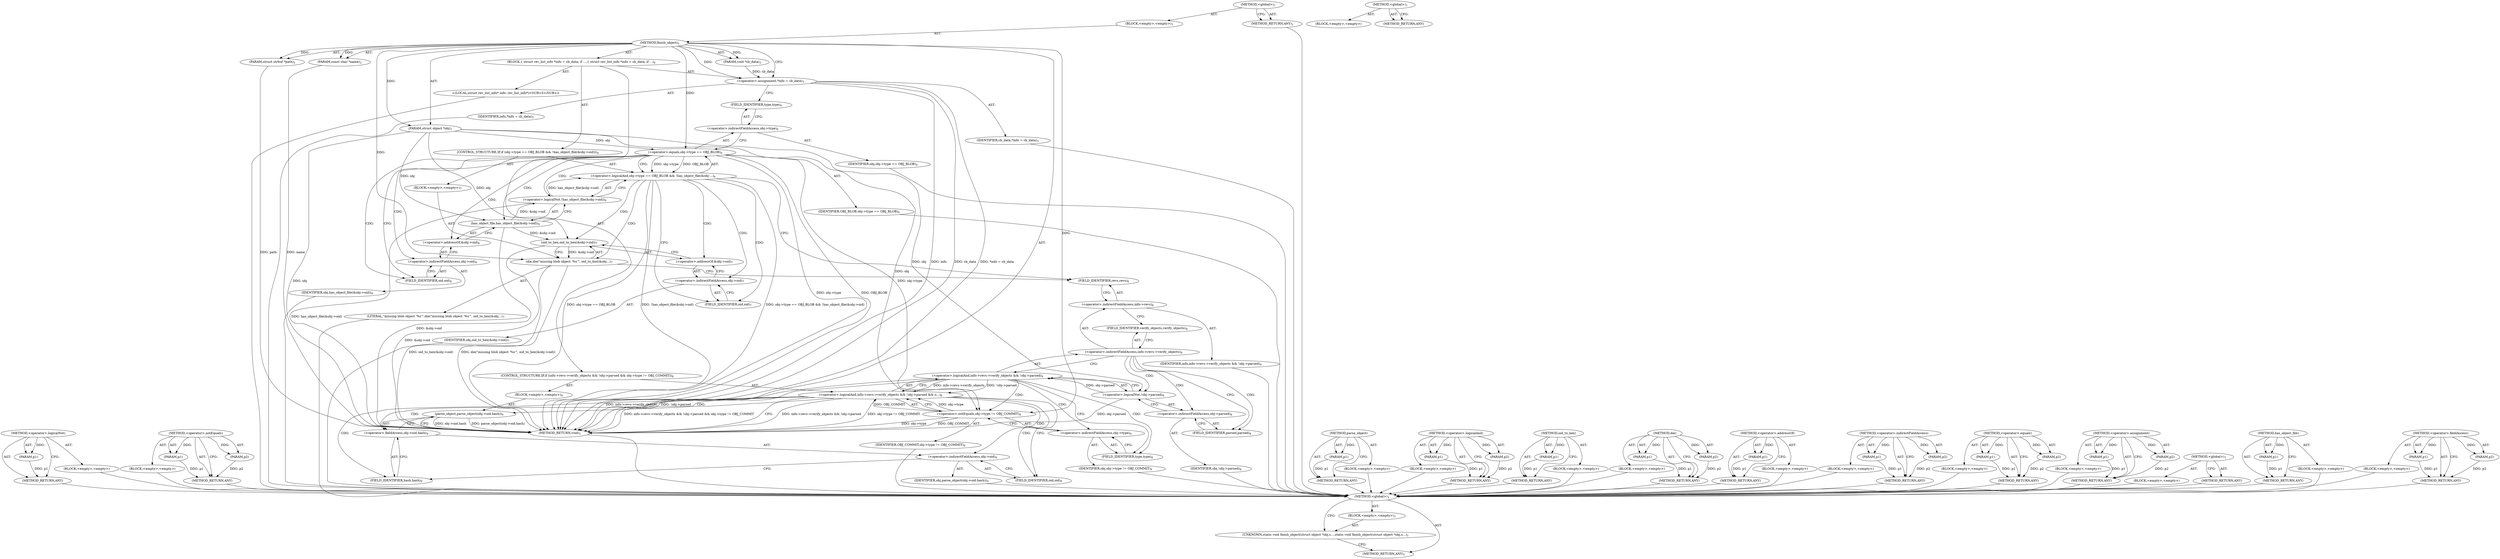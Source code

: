 digraph "&lt;global&gt;" {
vulnerable_110 [label=<(METHOD,&lt;operator&gt;.logicalNot)>];
vulnerable_111 [label=<(PARAM,p1)>];
vulnerable_112 [label=<(BLOCK,&lt;empty&gt;,&lt;empty&gt;)>];
vulnerable_113 [label=<(METHOD_RETURN,ANY)>];
vulnerable_131 [label=<(METHOD,&lt;operator&gt;.notEquals)>];
vulnerable_132 [label=<(PARAM,p1)>];
vulnerable_133 [label=<(PARAM,p2)>];
vulnerable_134 [label=<(BLOCK,&lt;empty&gt;,&lt;empty&gt;)>];
vulnerable_135 [label=<(METHOD_RETURN,ANY)>];
vulnerable_6 [label=<(METHOD,&lt;global&gt;)<SUB>1</SUB>>];
vulnerable_7 [label=<(BLOCK,&lt;empty&gt;,&lt;empty&gt;)<SUB>1</SUB>>];
vulnerable_8 [label=<(METHOD,finish_object)<SUB>1</SUB>>];
vulnerable_9 [label=<(PARAM,struct object *obj)<SUB>1</SUB>>];
vulnerable_10 [label=<(PARAM,struct strbuf *path)<SUB>2</SUB>>];
vulnerable_11 [label=<(PARAM,const char *name)<SUB>2</SUB>>];
vulnerable_12 [label=<(PARAM,void *cb_data)<SUB>3</SUB>>];
vulnerable_13 [label=<(BLOCK,{
 	struct rev_list_info *info = cb_data;
 	if ...,{
 	struct rev_list_info *info = cb_data;
 	if ...)<SUB>4</SUB>>];
vulnerable_14 [label="<(LOCAL,struct rev_list_info* info: rev_list_info*)<SUB>5</SUB>>"];
vulnerable_15 [label=<(&lt;operator&gt;.assignment,*info = cb_data)<SUB>5</SUB>>];
vulnerable_16 [label=<(IDENTIFIER,info,*info = cb_data)<SUB>5</SUB>>];
vulnerable_17 [label=<(IDENTIFIER,cb_data,*info = cb_data)<SUB>5</SUB>>];
vulnerable_18 [label=<(CONTROL_STRUCTURE,IF,if (obj-&gt;type == OBJ_BLOB &amp;&amp; !has_object_file(&amp;obj-&gt;oid)))<SUB>6</SUB>>];
vulnerable_19 [label=<(&lt;operator&gt;.logicalAnd,obj-&gt;type == OBJ_BLOB &amp;&amp; !has_object_file(&amp;obj-...)<SUB>6</SUB>>];
vulnerable_20 [label=<(&lt;operator&gt;.equals,obj-&gt;type == OBJ_BLOB)<SUB>6</SUB>>];
vulnerable_21 [label=<(&lt;operator&gt;.indirectFieldAccess,obj-&gt;type)<SUB>6</SUB>>];
vulnerable_22 [label=<(IDENTIFIER,obj,obj-&gt;type == OBJ_BLOB)<SUB>6</SUB>>];
vulnerable_23 [label=<(FIELD_IDENTIFIER,type,type)<SUB>6</SUB>>];
vulnerable_24 [label=<(IDENTIFIER,OBJ_BLOB,obj-&gt;type == OBJ_BLOB)<SUB>6</SUB>>];
vulnerable_25 [label=<(&lt;operator&gt;.logicalNot,!has_object_file(&amp;obj-&gt;oid))<SUB>6</SUB>>];
vulnerable_26 [label=<(has_object_file,has_object_file(&amp;obj-&gt;oid))<SUB>6</SUB>>];
vulnerable_27 [label=<(&lt;operator&gt;.addressOf,&amp;obj-&gt;oid)<SUB>6</SUB>>];
vulnerable_28 [label=<(&lt;operator&gt;.indirectFieldAccess,obj-&gt;oid)<SUB>6</SUB>>];
vulnerable_29 [label=<(IDENTIFIER,obj,has_object_file(&amp;obj-&gt;oid))<SUB>6</SUB>>];
vulnerable_30 [label=<(FIELD_IDENTIFIER,oid,oid)<SUB>6</SUB>>];
vulnerable_31 [label=<(BLOCK,&lt;empty&gt;,&lt;empty&gt;)<SUB>7</SUB>>];
vulnerable_32 [label=<(die,die(&quot;missing blob object '%s'&quot;, oid_to_hex(&amp;obj...)<SUB>7</SUB>>];
vulnerable_33 [label=<(LITERAL,&quot;missing blob object '%s'&quot;,die(&quot;missing blob object '%s'&quot;, oid_to_hex(&amp;obj...)<SUB>7</SUB>>];
vulnerable_34 [label=<(oid_to_hex,oid_to_hex(&amp;obj-&gt;oid))<SUB>7</SUB>>];
vulnerable_35 [label=<(&lt;operator&gt;.addressOf,&amp;obj-&gt;oid)<SUB>7</SUB>>];
vulnerable_36 [label=<(&lt;operator&gt;.indirectFieldAccess,obj-&gt;oid)<SUB>7</SUB>>];
vulnerable_37 [label=<(IDENTIFIER,obj,oid_to_hex(&amp;obj-&gt;oid))<SUB>7</SUB>>];
vulnerable_38 [label=<(FIELD_IDENTIFIER,oid,oid)<SUB>7</SUB>>];
vulnerable_39 [label=<(CONTROL_STRUCTURE,IF,if (info-&gt;revs-&gt;verify_objects &amp;&amp; !obj-&gt;parsed &amp;&amp; obj-&gt;type != OBJ_COMMIT))<SUB>8</SUB>>];
vulnerable_40 [label=<(&lt;operator&gt;.logicalAnd,info-&gt;revs-&gt;verify_objects &amp;&amp; !obj-&gt;parsed &amp;&amp; o...)<SUB>8</SUB>>];
vulnerable_41 [label=<(&lt;operator&gt;.logicalAnd,info-&gt;revs-&gt;verify_objects &amp;&amp; !obj-&gt;parsed)<SUB>8</SUB>>];
vulnerable_42 [label=<(&lt;operator&gt;.indirectFieldAccess,info-&gt;revs-&gt;verify_objects)<SUB>8</SUB>>];
vulnerable_43 [label=<(&lt;operator&gt;.indirectFieldAccess,info-&gt;revs)<SUB>8</SUB>>];
vulnerable_44 [label=<(IDENTIFIER,info,info-&gt;revs-&gt;verify_objects &amp;&amp; !obj-&gt;parsed)<SUB>8</SUB>>];
vulnerable_45 [label=<(FIELD_IDENTIFIER,revs,revs)<SUB>8</SUB>>];
vulnerable_46 [label=<(FIELD_IDENTIFIER,verify_objects,verify_objects)<SUB>8</SUB>>];
vulnerable_47 [label=<(&lt;operator&gt;.logicalNot,!obj-&gt;parsed)<SUB>8</SUB>>];
vulnerable_48 [label=<(&lt;operator&gt;.indirectFieldAccess,obj-&gt;parsed)<SUB>8</SUB>>];
vulnerable_49 [label=<(IDENTIFIER,obj,!obj-&gt;parsed)<SUB>8</SUB>>];
vulnerable_50 [label=<(FIELD_IDENTIFIER,parsed,parsed)<SUB>8</SUB>>];
vulnerable_51 [label=<(&lt;operator&gt;.notEquals,obj-&gt;type != OBJ_COMMIT)<SUB>8</SUB>>];
vulnerable_52 [label=<(&lt;operator&gt;.indirectFieldAccess,obj-&gt;type)<SUB>8</SUB>>];
vulnerable_53 [label=<(IDENTIFIER,obj,obj-&gt;type != OBJ_COMMIT)<SUB>8</SUB>>];
vulnerable_54 [label=<(FIELD_IDENTIFIER,type,type)<SUB>8</SUB>>];
vulnerable_55 [label=<(IDENTIFIER,OBJ_COMMIT,obj-&gt;type != OBJ_COMMIT)<SUB>8</SUB>>];
vulnerable_56 [label=<(BLOCK,&lt;empty&gt;,&lt;empty&gt;)<SUB>9</SUB>>];
vulnerable_57 [label=<(parse_object,parse_object(obj-&gt;oid.hash))<SUB>9</SUB>>];
vulnerable_58 [label=<(&lt;operator&gt;.fieldAccess,obj-&gt;oid.hash)<SUB>9</SUB>>];
vulnerable_59 [label=<(&lt;operator&gt;.indirectFieldAccess,obj-&gt;oid)<SUB>9</SUB>>];
vulnerable_60 [label=<(IDENTIFIER,obj,parse_object(obj-&gt;oid.hash))<SUB>9</SUB>>];
vulnerable_61 [label=<(FIELD_IDENTIFIER,oid,oid)<SUB>9</SUB>>];
vulnerable_62 [label=<(FIELD_IDENTIFIER,hash,hash)<SUB>9</SUB>>];
vulnerable_63 [label=<(METHOD_RETURN,void)<SUB>1</SUB>>];
vulnerable_65 [label=<(METHOD_RETURN,ANY)<SUB>1</SUB>>];
vulnerable_136 [label=<(METHOD,parse_object)>];
vulnerable_137 [label=<(PARAM,p1)>];
vulnerable_138 [label=<(BLOCK,&lt;empty&gt;,&lt;empty&gt;)>];
vulnerable_139 [label=<(METHOD_RETURN,ANY)>];
vulnerable_95 [label=<(METHOD,&lt;operator&gt;.logicalAnd)>];
vulnerable_96 [label=<(PARAM,p1)>];
vulnerable_97 [label=<(PARAM,p2)>];
vulnerable_98 [label=<(BLOCK,&lt;empty&gt;,&lt;empty&gt;)>];
vulnerable_99 [label=<(METHOD_RETURN,ANY)>];
vulnerable_127 [label=<(METHOD,oid_to_hex)>];
vulnerable_128 [label=<(PARAM,p1)>];
vulnerable_129 [label=<(BLOCK,&lt;empty&gt;,&lt;empty&gt;)>];
vulnerable_130 [label=<(METHOD_RETURN,ANY)>];
vulnerable_122 [label=<(METHOD,die)>];
vulnerable_123 [label=<(PARAM,p1)>];
vulnerable_124 [label=<(PARAM,p2)>];
vulnerable_125 [label=<(BLOCK,&lt;empty&gt;,&lt;empty&gt;)>];
vulnerable_126 [label=<(METHOD_RETURN,ANY)>];
vulnerable_118 [label=<(METHOD,&lt;operator&gt;.addressOf)>];
vulnerable_119 [label=<(PARAM,p1)>];
vulnerable_120 [label=<(BLOCK,&lt;empty&gt;,&lt;empty&gt;)>];
vulnerable_121 [label=<(METHOD_RETURN,ANY)>];
vulnerable_105 [label=<(METHOD,&lt;operator&gt;.indirectFieldAccess)>];
vulnerable_106 [label=<(PARAM,p1)>];
vulnerable_107 [label=<(PARAM,p2)>];
vulnerable_108 [label=<(BLOCK,&lt;empty&gt;,&lt;empty&gt;)>];
vulnerable_109 [label=<(METHOD_RETURN,ANY)>];
vulnerable_100 [label=<(METHOD,&lt;operator&gt;.equals)>];
vulnerable_101 [label=<(PARAM,p1)>];
vulnerable_102 [label=<(PARAM,p2)>];
vulnerable_103 [label=<(BLOCK,&lt;empty&gt;,&lt;empty&gt;)>];
vulnerable_104 [label=<(METHOD_RETURN,ANY)>];
vulnerable_90 [label=<(METHOD,&lt;operator&gt;.assignment)>];
vulnerable_91 [label=<(PARAM,p1)>];
vulnerable_92 [label=<(PARAM,p2)>];
vulnerable_93 [label=<(BLOCK,&lt;empty&gt;,&lt;empty&gt;)>];
vulnerable_94 [label=<(METHOD_RETURN,ANY)>];
vulnerable_84 [label=<(METHOD,&lt;global&gt;)<SUB>1</SUB>>];
vulnerable_85 [label=<(BLOCK,&lt;empty&gt;,&lt;empty&gt;)>];
vulnerable_86 [label=<(METHOD_RETURN,ANY)>];
vulnerable_114 [label=<(METHOD,has_object_file)>];
vulnerable_115 [label=<(PARAM,p1)>];
vulnerable_116 [label=<(BLOCK,&lt;empty&gt;,&lt;empty&gt;)>];
vulnerable_117 [label=<(METHOD_RETURN,ANY)>];
vulnerable_140 [label=<(METHOD,&lt;operator&gt;.fieldAccess)>];
vulnerable_141 [label=<(PARAM,p1)>];
vulnerable_142 [label=<(PARAM,p2)>];
vulnerable_143 [label=<(BLOCK,&lt;empty&gt;,&lt;empty&gt;)>];
vulnerable_144 [label=<(METHOD_RETURN,ANY)>];
fixed_6 [label=<(METHOD,&lt;global&gt;)<SUB>1</SUB>>];
fixed_7 [label=<(BLOCK,&lt;empty&gt;,&lt;empty&gt;)<SUB>1</SUB>>];
fixed_8 [label=<(UNKNOWN,static void finish_object(struct object *obj,
s...,static void finish_object(struct object *obj,
s...)<SUB>1</SUB>>];
fixed_9 [label=<(METHOD_RETURN,ANY)<SUB>1</SUB>>];
fixed_14 [label=<(METHOD,&lt;global&gt;)<SUB>1</SUB>>];
fixed_15 [label=<(BLOCK,&lt;empty&gt;,&lt;empty&gt;)>];
fixed_16 [label=<(METHOD_RETURN,ANY)>];
vulnerable_110 -> vulnerable_111  [key=0, label="AST: "];
vulnerable_110 -> vulnerable_111  [key=1, label="DDG: "];
vulnerable_110 -> vulnerable_112  [key=0, label="AST: "];
vulnerable_110 -> vulnerable_113  [key=0, label="AST: "];
vulnerable_110 -> vulnerable_113  [key=1, label="CFG: "];
vulnerable_111 -> vulnerable_113  [key=0, label="DDG: p1"];
vulnerable_112 -> fixed_6  [key=0];
vulnerable_113 -> fixed_6  [key=0];
vulnerable_131 -> vulnerable_132  [key=0, label="AST: "];
vulnerable_131 -> vulnerable_132  [key=1, label="DDG: "];
vulnerable_131 -> vulnerable_134  [key=0, label="AST: "];
vulnerable_131 -> vulnerable_133  [key=0, label="AST: "];
vulnerable_131 -> vulnerable_133  [key=1, label="DDG: "];
vulnerable_131 -> vulnerable_135  [key=0, label="AST: "];
vulnerable_131 -> vulnerable_135  [key=1, label="CFG: "];
vulnerable_132 -> vulnerable_135  [key=0, label="DDG: p1"];
vulnerable_133 -> vulnerable_135  [key=0, label="DDG: p2"];
vulnerable_134 -> fixed_6  [key=0];
vulnerable_135 -> fixed_6  [key=0];
vulnerable_6 -> vulnerable_7  [key=0, label="AST: "];
vulnerable_6 -> vulnerable_65  [key=0, label="AST: "];
vulnerable_6 -> vulnerable_65  [key=1, label="CFG: "];
vulnerable_7 -> vulnerable_8  [key=0, label="AST: "];
vulnerable_8 -> vulnerable_9  [key=0, label="AST: "];
vulnerable_8 -> vulnerable_9  [key=1, label="DDG: "];
vulnerable_8 -> vulnerable_10  [key=0, label="AST: "];
vulnerable_8 -> vulnerable_10  [key=1, label="DDG: "];
vulnerable_8 -> vulnerable_11  [key=0, label="AST: "];
vulnerable_8 -> vulnerable_11  [key=1, label="DDG: "];
vulnerable_8 -> vulnerable_12  [key=0, label="AST: "];
vulnerable_8 -> vulnerable_12  [key=1, label="DDG: "];
vulnerable_8 -> vulnerable_13  [key=0, label="AST: "];
vulnerable_8 -> vulnerable_63  [key=0, label="AST: "];
vulnerable_8 -> vulnerable_15  [key=0, label="CFG: "];
vulnerable_8 -> vulnerable_15  [key=1, label="DDG: "];
vulnerable_8 -> vulnerable_20  [key=0, label="DDG: "];
vulnerable_8 -> vulnerable_32  [key=0, label="DDG: "];
vulnerable_8 -> vulnerable_51  [key=0, label="DDG: "];
vulnerable_9 -> vulnerable_63  [key=0, label="DDG: obj"];
vulnerable_9 -> vulnerable_20  [key=0, label="DDG: obj"];
vulnerable_9 -> vulnerable_51  [key=0, label="DDG: obj"];
vulnerable_9 -> vulnerable_26  [key=0, label="DDG: obj"];
vulnerable_9 -> vulnerable_34  [key=0, label="DDG: obj"];
vulnerable_9 -> vulnerable_47  [key=0, label="DDG: obj"];
vulnerable_10 -> vulnerable_63  [key=0, label="DDG: path"];
vulnerable_11 -> vulnerable_63  [key=0, label="DDG: name"];
vulnerable_12 -> vulnerable_15  [key=0, label="DDG: cb_data"];
vulnerable_13 -> vulnerable_14  [key=0, label="AST: "];
vulnerable_13 -> vulnerable_15  [key=0, label="AST: "];
vulnerable_13 -> vulnerable_18  [key=0, label="AST: "];
vulnerable_13 -> vulnerable_39  [key=0, label="AST: "];
vulnerable_14 -> fixed_6  [key=0];
vulnerable_15 -> vulnerable_16  [key=0, label="AST: "];
vulnerable_15 -> vulnerable_17  [key=0, label="AST: "];
vulnerable_15 -> vulnerable_23  [key=0, label="CFG: "];
vulnerable_15 -> vulnerable_63  [key=0, label="DDG: info"];
vulnerable_15 -> vulnerable_63  [key=1, label="DDG: cb_data"];
vulnerable_15 -> vulnerable_63  [key=2, label="DDG: *info = cb_data"];
vulnerable_16 -> fixed_6  [key=0];
vulnerable_17 -> fixed_6  [key=0];
vulnerable_18 -> vulnerable_19  [key=0, label="AST: "];
vulnerable_18 -> vulnerable_31  [key=0, label="AST: "];
vulnerable_19 -> vulnerable_20  [key=0, label="AST: "];
vulnerable_19 -> vulnerable_25  [key=0, label="AST: "];
vulnerable_19 -> vulnerable_38  [key=0, label="CFG: "];
vulnerable_19 -> vulnerable_38  [key=1, label="CDG: "];
vulnerable_19 -> vulnerable_45  [key=0, label="CFG: "];
vulnerable_19 -> vulnerable_63  [key=0, label="DDG: obj-&gt;type == OBJ_BLOB"];
vulnerable_19 -> vulnerable_63  [key=1, label="DDG: !has_object_file(&amp;obj-&gt;oid)"];
vulnerable_19 -> vulnerable_63  [key=2, label="DDG: obj-&gt;type == OBJ_BLOB &amp;&amp; !has_object_file(&amp;obj-&gt;oid)"];
vulnerable_19 -> vulnerable_34  [key=0, label="CDG: "];
vulnerable_19 -> vulnerable_32  [key=0, label="CDG: "];
vulnerable_19 -> vulnerable_36  [key=0, label="CDG: "];
vulnerable_19 -> vulnerable_35  [key=0, label="CDG: "];
vulnerable_20 -> vulnerable_21  [key=0, label="AST: "];
vulnerable_20 -> vulnerable_24  [key=0, label="AST: "];
vulnerable_20 -> vulnerable_19  [key=0, label="CFG: "];
vulnerable_20 -> vulnerable_19  [key=1, label="DDG: obj-&gt;type"];
vulnerable_20 -> vulnerable_19  [key=2, label="DDG: OBJ_BLOB"];
vulnerable_20 -> vulnerable_30  [key=0, label="CFG: "];
vulnerable_20 -> vulnerable_30  [key=1, label="CDG: "];
vulnerable_20 -> vulnerable_63  [key=0, label="DDG: obj-&gt;type"];
vulnerable_20 -> vulnerable_63  [key=1, label="DDG: OBJ_BLOB"];
vulnerable_20 -> vulnerable_51  [key=0, label="DDG: obj-&gt;type"];
vulnerable_20 -> vulnerable_26  [key=0, label="CDG: "];
vulnerable_20 -> vulnerable_28  [key=0, label="CDG: "];
vulnerable_20 -> vulnerable_25  [key=0, label="CDG: "];
vulnerable_20 -> vulnerable_27  [key=0, label="CDG: "];
vulnerable_21 -> vulnerable_22  [key=0, label="AST: "];
vulnerable_21 -> vulnerable_23  [key=0, label="AST: "];
vulnerable_21 -> vulnerable_20  [key=0, label="CFG: "];
vulnerable_22 -> fixed_6  [key=0];
vulnerable_23 -> vulnerable_21  [key=0, label="CFG: "];
vulnerable_24 -> fixed_6  [key=0];
vulnerable_25 -> vulnerable_26  [key=0, label="AST: "];
vulnerable_25 -> vulnerable_19  [key=0, label="CFG: "];
vulnerable_25 -> vulnerable_19  [key=1, label="DDG: has_object_file(&amp;obj-&gt;oid)"];
vulnerable_25 -> vulnerable_63  [key=0, label="DDG: has_object_file(&amp;obj-&gt;oid)"];
vulnerable_26 -> vulnerable_27  [key=0, label="AST: "];
vulnerable_26 -> vulnerable_25  [key=0, label="CFG: "];
vulnerable_26 -> vulnerable_25  [key=1, label="DDG: &amp;obj-&gt;oid"];
vulnerable_26 -> vulnerable_63  [key=0, label="DDG: &amp;obj-&gt;oid"];
vulnerable_26 -> vulnerable_34  [key=0, label="DDG: &amp;obj-&gt;oid"];
vulnerable_27 -> vulnerable_28  [key=0, label="AST: "];
vulnerable_27 -> vulnerable_26  [key=0, label="CFG: "];
vulnerable_28 -> vulnerable_29  [key=0, label="AST: "];
vulnerable_28 -> vulnerable_30  [key=0, label="AST: "];
vulnerable_28 -> vulnerable_27  [key=0, label="CFG: "];
vulnerable_29 -> fixed_6  [key=0];
vulnerable_30 -> vulnerable_28  [key=0, label="CFG: "];
vulnerable_31 -> vulnerable_32  [key=0, label="AST: "];
vulnerable_32 -> vulnerable_33  [key=0, label="AST: "];
vulnerable_32 -> vulnerable_34  [key=0, label="AST: "];
vulnerable_32 -> vulnerable_45  [key=0, label="CFG: "];
vulnerable_32 -> vulnerable_63  [key=0, label="DDG: oid_to_hex(&amp;obj-&gt;oid)"];
vulnerable_32 -> vulnerable_63  [key=1, label="DDG: die(&quot;missing blob object '%s'&quot;, oid_to_hex(&amp;obj-&gt;oid))"];
vulnerable_33 -> fixed_6  [key=0];
vulnerable_34 -> vulnerable_35  [key=0, label="AST: "];
vulnerable_34 -> vulnerable_32  [key=0, label="CFG: "];
vulnerable_34 -> vulnerable_32  [key=1, label="DDG: &amp;obj-&gt;oid"];
vulnerable_34 -> vulnerable_63  [key=0, label="DDG: &amp;obj-&gt;oid"];
vulnerable_35 -> vulnerable_36  [key=0, label="AST: "];
vulnerable_35 -> vulnerable_34  [key=0, label="CFG: "];
vulnerable_36 -> vulnerable_37  [key=0, label="AST: "];
vulnerable_36 -> vulnerable_38  [key=0, label="AST: "];
vulnerable_36 -> vulnerable_35  [key=0, label="CFG: "];
vulnerable_37 -> fixed_6  [key=0];
vulnerable_38 -> vulnerable_36  [key=0, label="CFG: "];
vulnerable_39 -> vulnerable_40  [key=0, label="AST: "];
vulnerable_39 -> vulnerable_56  [key=0, label="AST: "];
vulnerable_40 -> vulnerable_41  [key=0, label="AST: "];
vulnerable_40 -> vulnerable_51  [key=0, label="AST: "];
vulnerable_40 -> vulnerable_63  [key=0, label="CFG: "];
vulnerable_40 -> vulnerable_63  [key=1, label="DDG: info-&gt;revs-&gt;verify_objects &amp;&amp; !obj-&gt;parsed"];
vulnerable_40 -> vulnerable_63  [key=2, label="DDG: obj-&gt;type != OBJ_COMMIT"];
vulnerable_40 -> vulnerable_63  [key=3, label="DDG: info-&gt;revs-&gt;verify_objects &amp;&amp; !obj-&gt;parsed &amp;&amp; obj-&gt;type != OBJ_COMMIT"];
vulnerable_40 -> vulnerable_61  [key=0, label="CFG: "];
vulnerable_40 -> vulnerable_61  [key=1, label="CDG: "];
vulnerable_40 -> vulnerable_58  [key=0, label="CDG: "];
vulnerable_40 -> vulnerable_57  [key=0, label="CDG: "];
vulnerable_40 -> vulnerable_59  [key=0, label="CDG: "];
vulnerable_40 -> vulnerable_62  [key=0, label="CDG: "];
vulnerable_41 -> vulnerable_42  [key=0, label="AST: "];
vulnerable_41 -> vulnerable_47  [key=0, label="AST: "];
vulnerable_41 -> vulnerable_40  [key=0, label="CFG: "];
vulnerable_41 -> vulnerable_40  [key=1, label="DDG: info-&gt;revs-&gt;verify_objects"];
vulnerable_41 -> vulnerable_40  [key=2, label="DDG: !obj-&gt;parsed"];
vulnerable_41 -> vulnerable_54  [key=0, label="CFG: "];
vulnerable_41 -> vulnerable_54  [key=1, label="CDG: "];
vulnerable_41 -> vulnerable_63  [key=0, label="DDG: info-&gt;revs-&gt;verify_objects"];
vulnerable_41 -> vulnerable_63  [key=1, label="DDG: !obj-&gt;parsed"];
vulnerable_41 -> vulnerable_51  [key=0, label="CDG: "];
vulnerable_41 -> vulnerable_52  [key=0, label="CDG: "];
vulnerable_42 -> vulnerable_43  [key=0, label="AST: "];
vulnerable_42 -> vulnerable_46  [key=0, label="AST: "];
vulnerable_42 -> vulnerable_41  [key=0, label="CFG: "];
vulnerable_42 -> vulnerable_50  [key=0, label="CFG: "];
vulnerable_42 -> vulnerable_50  [key=1, label="CDG: "];
vulnerable_42 -> vulnerable_47  [key=0, label="CDG: "];
vulnerable_42 -> vulnerable_48  [key=0, label="CDG: "];
vulnerable_43 -> vulnerable_44  [key=0, label="AST: "];
vulnerable_43 -> vulnerable_45  [key=0, label="AST: "];
vulnerable_43 -> vulnerable_46  [key=0, label="CFG: "];
vulnerable_44 -> fixed_6  [key=0];
vulnerable_45 -> vulnerable_43  [key=0, label="CFG: "];
vulnerable_46 -> vulnerable_42  [key=0, label="CFG: "];
vulnerable_47 -> vulnerable_48  [key=0, label="AST: "];
vulnerable_47 -> vulnerable_41  [key=0, label="CFG: "];
vulnerable_47 -> vulnerable_41  [key=1, label="DDG: obj-&gt;parsed"];
vulnerable_47 -> vulnerable_63  [key=0, label="DDG: obj-&gt;parsed"];
vulnerable_48 -> vulnerable_49  [key=0, label="AST: "];
vulnerable_48 -> vulnerable_50  [key=0, label="AST: "];
vulnerable_48 -> vulnerable_47  [key=0, label="CFG: "];
vulnerable_49 -> fixed_6  [key=0];
vulnerable_50 -> vulnerable_48  [key=0, label="CFG: "];
vulnerable_51 -> vulnerable_52  [key=0, label="AST: "];
vulnerable_51 -> vulnerable_55  [key=0, label="AST: "];
vulnerable_51 -> vulnerable_40  [key=0, label="CFG: "];
vulnerable_51 -> vulnerable_40  [key=1, label="DDG: obj-&gt;type"];
vulnerable_51 -> vulnerable_40  [key=2, label="DDG: OBJ_COMMIT"];
vulnerable_51 -> vulnerable_63  [key=0, label="DDG: obj-&gt;type"];
vulnerable_51 -> vulnerable_63  [key=1, label="DDG: OBJ_COMMIT"];
vulnerable_52 -> vulnerable_53  [key=0, label="AST: "];
vulnerable_52 -> vulnerable_54  [key=0, label="AST: "];
vulnerable_52 -> vulnerable_51  [key=0, label="CFG: "];
vulnerable_53 -> fixed_6  [key=0];
vulnerable_54 -> vulnerable_52  [key=0, label="CFG: "];
vulnerable_55 -> fixed_6  [key=0];
vulnerable_56 -> vulnerable_57  [key=0, label="AST: "];
vulnerable_57 -> vulnerable_58  [key=0, label="AST: "];
vulnerable_57 -> vulnerable_63  [key=0, label="CFG: "];
vulnerable_57 -> vulnerable_63  [key=1, label="DDG: obj-&gt;oid.hash"];
vulnerable_57 -> vulnerable_63  [key=2, label="DDG: parse_object(obj-&gt;oid.hash)"];
vulnerable_58 -> vulnerable_59  [key=0, label="AST: "];
vulnerable_58 -> vulnerable_62  [key=0, label="AST: "];
vulnerable_58 -> vulnerable_57  [key=0, label="CFG: "];
vulnerable_59 -> vulnerable_60  [key=0, label="AST: "];
vulnerable_59 -> vulnerable_61  [key=0, label="AST: "];
vulnerable_59 -> vulnerable_62  [key=0, label="CFG: "];
vulnerable_60 -> fixed_6  [key=0];
vulnerable_61 -> vulnerable_59  [key=0, label="CFG: "];
vulnerable_62 -> vulnerable_58  [key=0, label="CFG: "];
vulnerable_63 -> fixed_6  [key=0];
vulnerable_65 -> fixed_6  [key=0];
vulnerable_136 -> vulnerable_137  [key=0, label="AST: "];
vulnerable_136 -> vulnerable_137  [key=1, label="DDG: "];
vulnerable_136 -> vulnerable_138  [key=0, label="AST: "];
vulnerable_136 -> vulnerable_139  [key=0, label="AST: "];
vulnerable_136 -> vulnerable_139  [key=1, label="CFG: "];
vulnerable_137 -> vulnerable_139  [key=0, label="DDG: p1"];
vulnerable_138 -> fixed_6  [key=0];
vulnerable_139 -> fixed_6  [key=0];
vulnerable_95 -> vulnerable_96  [key=0, label="AST: "];
vulnerable_95 -> vulnerable_96  [key=1, label="DDG: "];
vulnerable_95 -> vulnerable_98  [key=0, label="AST: "];
vulnerable_95 -> vulnerable_97  [key=0, label="AST: "];
vulnerable_95 -> vulnerable_97  [key=1, label="DDG: "];
vulnerable_95 -> vulnerable_99  [key=0, label="AST: "];
vulnerable_95 -> vulnerable_99  [key=1, label="CFG: "];
vulnerable_96 -> vulnerable_99  [key=0, label="DDG: p1"];
vulnerable_97 -> vulnerable_99  [key=0, label="DDG: p2"];
vulnerable_98 -> fixed_6  [key=0];
vulnerable_99 -> fixed_6  [key=0];
vulnerable_127 -> vulnerable_128  [key=0, label="AST: "];
vulnerable_127 -> vulnerable_128  [key=1, label="DDG: "];
vulnerable_127 -> vulnerable_129  [key=0, label="AST: "];
vulnerable_127 -> vulnerable_130  [key=0, label="AST: "];
vulnerable_127 -> vulnerable_130  [key=1, label="CFG: "];
vulnerable_128 -> vulnerable_130  [key=0, label="DDG: p1"];
vulnerable_129 -> fixed_6  [key=0];
vulnerable_130 -> fixed_6  [key=0];
vulnerable_122 -> vulnerable_123  [key=0, label="AST: "];
vulnerable_122 -> vulnerable_123  [key=1, label="DDG: "];
vulnerable_122 -> vulnerable_125  [key=0, label="AST: "];
vulnerable_122 -> vulnerable_124  [key=0, label="AST: "];
vulnerable_122 -> vulnerable_124  [key=1, label="DDG: "];
vulnerable_122 -> vulnerable_126  [key=0, label="AST: "];
vulnerable_122 -> vulnerable_126  [key=1, label="CFG: "];
vulnerable_123 -> vulnerable_126  [key=0, label="DDG: p1"];
vulnerable_124 -> vulnerable_126  [key=0, label="DDG: p2"];
vulnerable_125 -> fixed_6  [key=0];
vulnerable_126 -> fixed_6  [key=0];
vulnerable_118 -> vulnerable_119  [key=0, label="AST: "];
vulnerable_118 -> vulnerable_119  [key=1, label="DDG: "];
vulnerable_118 -> vulnerable_120  [key=0, label="AST: "];
vulnerable_118 -> vulnerable_121  [key=0, label="AST: "];
vulnerable_118 -> vulnerable_121  [key=1, label="CFG: "];
vulnerable_119 -> vulnerable_121  [key=0, label="DDG: p1"];
vulnerable_120 -> fixed_6  [key=0];
vulnerable_121 -> fixed_6  [key=0];
vulnerable_105 -> vulnerable_106  [key=0, label="AST: "];
vulnerable_105 -> vulnerable_106  [key=1, label="DDG: "];
vulnerable_105 -> vulnerable_108  [key=0, label="AST: "];
vulnerable_105 -> vulnerable_107  [key=0, label="AST: "];
vulnerable_105 -> vulnerable_107  [key=1, label="DDG: "];
vulnerable_105 -> vulnerable_109  [key=0, label="AST: "];
vulnerable_105 -> vulnerable_109  [key=1, label="CFG: "];
vulnerable_106 -> vulnerable_109  [key=0, label="DDG: p1"];
vulnerable_107 -> vulnerable_109  [key=0, label="DDG: p2"];
vulnerable_108 -> fixed_6  [key=0];
vulnerable_109 -> fixed_6  [key=0];
vulnerable_100 -> vulnerable_101  [key=0, label="AST: "];
vulnerable_100 -> vulnerable_101  [key=1, label="DDG: "];
vulnerable_100 -> vulnerable_103  [key=0, label="AST: "];
vulnerable_100 -> vulnerable_102  [key=0, label="AST: "];
vulnerable_100 -> vulnerable_102  [key=1, label="DDG: "];
vulnerable_100 -> vulnerable_104  [key=0, label="AST: "];
vulnerable_100 -> vulnerable_104  [key=1, label="CFG: "];
vulnerable_101 -> vulnerable_104  [key=0, label="DDG: p1"];
vulnerable_102 -> vulnerable_104  [key=0, label="DDG: p2"];
vulnerable_103 -> fixed_6  [key=0];
vulnerable_104 -> fixed_6  [key=0];
vulnerable_90 -> vulnerable_91  [key=0, label="AST: "];
vulnerable_90 -> vulnerable_91  [key=1, label="DDG: "];
vulnerable_90 -> vulnerable_93  [key=0, label="AST: "];
vulnerable_90 -> vulnerable_92  [key=0, label="AST: "];
vulnerable_90 -> vulnerable_92  [key=1, label="DDG: "];
vulnerable_90 -> vulnerable_94  [key=0, label="AST: "];
vulnerable_90 -> vulnerable_94  [key=1, label="CFG: "];
vulnerable_91 -> vulnerable_94  [key=0, label="DDG: p1"];
vulnerable_92 -> vulnerable_94  [key=0, label="DDG: p2"];
vulnerable_93 -> fixed_6  [key=0];
vulnerable_94 -> fixed_6  [key=0];
vulnerable_84 -> vulnerable_85  [key=0, label="AST: "];
vulnerable_84 -> vulnerable_86  [key=0, label="AST: "];
vulnerable_84 -> vulnerable_86  [key=1, label="CFG: "];
vulnerable_85 -> fixed_6  [key=0];
vulnerable_86 -> fixed_6  [key=0];
vulnerable_114 -> vulnerable_115  [key=0, label="AST: "];
vulnerable_114 -> vulnerable_115  [key=1, label="DDG: "];
vulnerable_114 -> vulnerable_116  [key=0, label="AST: "];
vulnerable_114 -> vulnerable_117  [key=0, label="AST: "];
vulnerable_114 -> vulnerable_117  [key=1, label="CFG: "];
vulnerable_115 -> vulnerable_117  [key=0, label="DDG: p1"];
vulnerable_116 -> fixed_6  [key=0];
vulnerable_117 -> fixed_6  [key=0];
vulnerable_140 -> vulnerable_141  [key=0, label="AST: "];
vulnerable_140 -> vulnerable_141  [key=1, label="DDG: "];
vulnerable_140 -> vulnerable_143  [key=0, label="AST: "];
vulnerable_140 -> vulnerable_142  [key=0, label="AST: "];
vulnerable_140 -> vulnerable_142  [key=1, label="DDG: "];
vulnerable_140 -> vulnerable_144  [key=0, label="AST: "];
vulnerable_140 -> vulnerable_144  [key=1, label="CFG: "];
vulnerable_141 -> vulnerable_144  [key=0, label="DDG: p1"];
vulnerable_142 -> vulnerable_144  [key=0, label="DDG: p2"];
vulnerable_143 -> fixed_6  [key=0];
vulnerable_144 -> fixed_6  [key=0];
fixed_6 -> fixed_7  [key=0, label="AST: "];
fixed_6 -> fixed_9  [key=0, label="AST: "];
fixed_6 -> fixed_8  [key=0, label="CFG: "];
fixed_7 -> fixed_8  [key=0, label="AST: "];
fixed_8 -> fixed_9  [key=0, label="CFG: "];
fixed_14 -> fixed_15  [key=0, label="AST: "];
fixed_14 -> fixed_16  [key=0, label="AST: "];
fixed_14 -> fixed_16  [key=1, label="CFG: "];
}
